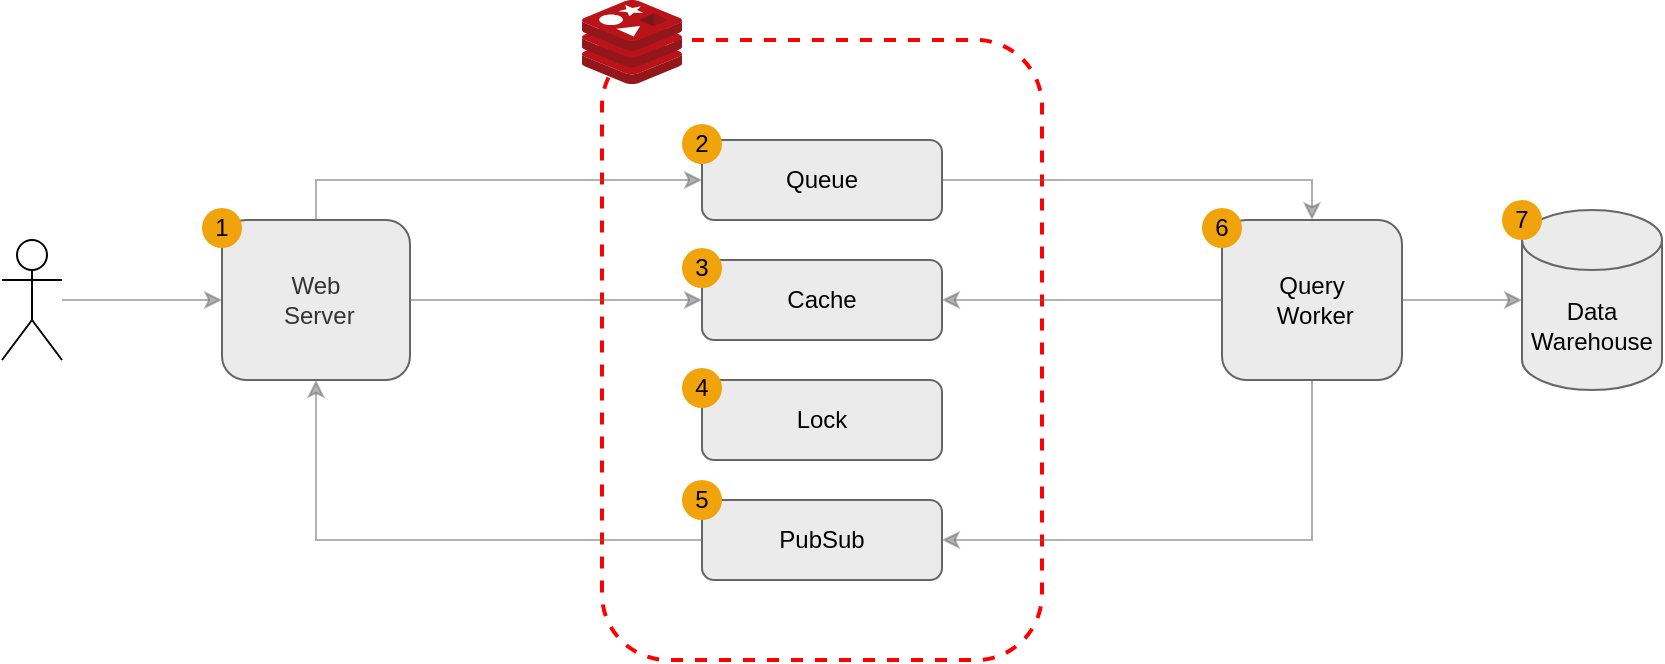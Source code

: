 <mxfile version="15.2.7" type="device"><diagram id="VaBVJspLwesvO8Dgo4SS" name="Page-1"><mxGraphModel dx="1967" dy="1308" grid="1" gridSize="10" guides="1" tooltips="1" connect="1" arrows="1" fold="1" page="1" pageScale="1" pageWidth="850" pageHeight="1100" math="0" shadow="0"><root><mxCell id="0"/><mxCell id="1" parent="0"/><mxCell id="dWqHaQXpbpZgIAh5wEt6-4" value="" style="rounded=1;whiteSpace=wrap;html=1;dashed=1;strokeWidth=2;strokeColor=#FF0000;" vertex="1" parent="1"><mxGeometry x="170" y="210" width="220" height="310" as="geometry"/></mxCell><mxCell id="dWqHaQXpbpZgIAh5wEt6-23" style="edgeStyle=elbowEdgeStyle;rounded=0;orthogonalLoop=1;jettySize=auto;html=1;exitX=1;exitY=0.5;exitDx=0;exitDy=0;strokeColor=#666666;opacity=50;" edge="1" parent="1" source="dWqHaQXpbpZgIAh5wEt6-7" target="dWqHaQXpbpZgIAh5wEt6-15"><mxGeometry relative="1" as="geometry"/></mxCell><mxCell id="dWqHaQXpbpZgIAh5wEt6-37" style="edgeStyle=elbowEdgeStyle;rounded=0;orthogonalLoop=1;jettySize=auto;elbow=vertical;html=1;exitX=0.5;exitY=0;exitDx=0;exitDy=0;entryX=0;entryY=0.5;entryDx=0;entryDy=0;strokeColor=#666666;opacity=50;" edge="1" parent="1" source="dWqHaQXpbpZgIAh5wEt6-7" target="dWqHaQXpbpZgIAh5wEt6-14"><mxGeometry relative="1" as="geometry"><Array as="points"><mxPoint x="120" y="280"/></Array></mxGeometry></mxCell><mxCell id="dWqHaQXpbpZgIAh5wEt6-7" value="Web&lt;br&gt;&amp;nbsp;Server" style="rounded=1;whiteSpace=wrap;html=1;fillColor=#EBEBEB;strokeColor=#666666;fontColor=#333333;" vertex="1" parent="1"><mxGeometry x="-20" y="300" width="94" height="80" as="geometry"/></mxCell><mxCell id="dWqHaQXpbpZgIAh5wEt6-20" style="edgeStyle=orthogonalEdgeStyle;rounded=0;orthogonalLoop=1;jettySize=auto;html=1;exitX=1;exitY=0.5;exitDx=0;exitDy=0;strokeColor=#666666;opacity=50;" edge="1" parent="1" source="dWqHaQXpbpZgIAh5wEt6-10" target="dWqHaQXpbpZgIAh5wEt6-11"><mxGeometry relative="1" as="geometry"/></mxCell><mxCell id="dWqHaQXpbpZgIAh5wEt6-26" style="edgeStyle=elbowEdgeStyle;rounded=0;orthogonalLoop=1;jettySize=auto;html=1;exitX=0;exitY=0.5;exitDx=0;exitDy=0;entryX=1;entryY=0.5;entryDx=0;entryDy=0;strokeColor=#666666;opacity=50;" edge="1" parent="1" source="dWqHaQXpbpZgIAh5wEt6-10" target="dWqHaQXpbpZgIAh5wEt6-15"><mxGeometry relative="1" as="geometry"/></mxCell><mxCell id="dWqHaQXpbpZgIAh5wEt6-36" style="edgeStyle=elbowEdgeStyle;rounded=0;orthogonalLoop=1;jettySize=auto;html=1;exitX=0.5;exitY=1;exitDx=0;exitDy=0;entryX=1;entryY=0.5;entryDx=0;entryDy=0;strokeColor=#666666;opacity=50;" edge="1" parent="1" source="dWqHaQXpbpZgIAh5wEt6-10" target="dWqHaQXpbpZgIAh5wEt6-18"><mxGeometry relative="1" as="geometry"><Array as="points"><mxPoint x="525" y="450"/><mxPoint x="450" y="410"/></Array></mxGeometry></mxCell><mxCell id="dWqHaQXpbpZgIAh5wEt6-10" value="Query&lt;br&gt;&amp;nbsp;Worker" style="rounded=1;whiteSpace=wrap;html=1;fillColor=#EBEBEB;strokeColor=#666666;" vertex="1" parent="1"><mxGeometry x="480" y="300" width="90" height="80" as="geometry"/></mxCell><mxCell id="dWqHaQXpbpZgIAh5wEt6-11" value="Data&lt;br&gt;Warehouse" style="shape=cylinder3;whiteSpace=wrap;html=1;boundedLbl=1;backgroundOutline=1;size=15;fillColor=#EBEBEB;strokeColor=#666666;" vertex="1" parent="1"><mxGeometry x="630" y="295" width="70" height="90" as="geometry"/></mxCell><mxCell id="dWqHaQXpbpZgIAh5wEt6-21" style="edgeStyle=orthogonalEdgeStyle;rounded=0;orthogonalLoop=1;jettySize=auto;html=1;strokeColor=#666666;opacity=50;" edge="1" parent="1" source="dWqHaQXpbpZgIAh5wEt6-12" target="dWqHaQXpbpZgIAh5wEt6-7"><mxGeometry relative="1" as="geometry"/></mxCell><mxCell id="dWqHaQXpbpZgIAh5wEt6-12" value="" style="shape=umlActor;verticalLabelPosition=bottom;verticalAlign=top;html=1;outlineConnect=0;" vertex="1" parent="1"><mxGeometry x="-130" y="310" width="30" height="60" as="geometry"/></mxCell><mxCell id="dWqHaQXpbpZgIAh5wEt6-25" style="edgeStyle=elbowEdgeStyle;rounded=0;orthogonalLoop=1;jettySize=auto;html=1;exitX=1;exitY=0.5;exitDx=0;exitDy=0;elbow=vertical;strokeColor=#666666;opacity=50;" edge="1" parent="1" source="dWqHaQXpbpZgIAh5wEt6-14" target="dWqHaQXpbpZgIAh5wEt6-10"><mxGeometry relative="1" as="geometry"><mxPoint x="525" y="320" as="targetPoint"/><Array as="points"><mxPoint x="430" y="280"/></Array></mxGeometry></mxCell><mxCell id="dWqHaQXpbpZgIAh5wEt6-14" value="Queue" style="rounded=1;whiteSpace=wrap;html=1;fillColor=#EBEBEB;strokeColor=#666666;" vertex="1" parent="1"><mxGeometry x="220" y="260" width="120" height="40" as="geometry"/></mxCell><mxCell id="dWqHaQXpbpZgIAh5wEt6-15" value="Cache" style="rounded=1;whiteSpace=wrap;html=1;fillColor=#EBEBEB;strokeColor=#666666;" vertex="1" parent="1"><mxGeometry x="220" y="320" width="120" height="40" as="geometry"/></mxCell><mxCell id="dWqHaQXpbpZgIAh5wEt6-16" value="Lock" style="rounded=1;whiteSpace=wrap;html=1;fillColor=#EBEBEB;strokeColor=#666666;" vertex="1" parent="1"><mxGeometry x="220" y="380" width="120" height="40" as="geometry"/></mxCell><mxCell id="dWqHaQXpbpZgIAh5wEt6-24" style="edgeStyle=elbowEdgeStyle;rounded=0;orthogonalLoop=1;jettySize=auto;html=1;exitX=0;exitY=0.5;exitDx=0;exitDy=0;elbow=vertical;strokeColor=#666666;opacity=50;" edge="1" parent="1" source="dWqHaQXpbpZgIAh5wEt6-18" target="dWqHaQXpbpZgIAh5wEt6-7"><mxGeometry relative="1" as="geometry"><Array as="points"><mxPoint x="140" y="460"/></Array></mxGeometry></mxCell><mxCell id="dWqHaQXpbpZgIAh5wEt6-18" value="PubSub" style="rounded=1;whiteSpace=wrap;html=1;fillColor=#EBEBEB;strokeColor=#666666;" vertex="1" parent="1"><mxGeometry x="220" y="440" width="120" height="40" as="geometry"/></mxCell><mxCell id="dWqHaQXpbpZgIAh5wEt6-19" value="" style="sketch=0;aspect=fixed;html=1;points=[];align=center;image;fontSize=12;image=img/lib/mscae/Cache_Redis_Product.svg;" vertex="1" parent="1"><mxGeometry x="160" y="190" width="50" height="42" as="geometry"/></mxCell><mxCell id="dWqHaQXpbpZgIAh5wEt6-28" value="1" style="ellipse;whiteSpace=wrap;html=1;aspect=fixed;strokeColor=none;strokeWidth=2;fillColor=#f0a30a;fontColor=#000000;" vertex="1" parent="1"><mxGeometry x="-30" y="294" width="20" height="20" as="geometry"/></mxCell><mxCell id="dWqHaQXpbpZgIAh5wEt6-29" value="2" style="ellipse;whiteSpace=wrap;html=1;aspect=fixed;strokeColor=none;strokeWidth=2;fillColor=#f0a30a;fontColor=#000000;" vertex="1" parent="1"><mxGeometry x="210" y="252" width="20" height="20" as="geometry"/></mxCell><mxCell id="dWqHaQXpbpZgIAh5wEt6-30" value="3" style="ellipse;whiteSpace=wrap;html=1;aspect=fixed;strokeColor=none;strokeWidth=2;fillColor=#f0a30a;fontColor=#000000;" vertex="1" parent="1"><mxGeometry x="210" y="314" width="20" height="20" as="geometry"/></mxCell><mxCell id="dWqHaQXpbpZgIAh5wEt6-31" value="4" style="ellipse;whiteSpace=wrap;html=1;aspect=fixed;strokeColor=none;strokeWidth=2;fillColor=#f0a30a;fontColor=#000000;" vertex="1" parent="1"><mxGeometry x="210" y="374" width="20" height="20" as="geometry"/></mxCell><mxCell id="dWqHaQXpbpZgIAh5wEt6-32" value="5" style="ellipse;whiteSpace=wrap;html=1;aspect=fixed;strokeColor=none;strokeWidth=2;fillColor=#f0a30a;fontColor=#000000;" vertex="1" parent="1"><mxGeometry x="210" y="430" width="20" height="20" as="geometry"/></mxCell><mxCell id="dWqHaQXpbpZgIAh5wEt6-33" value="6" style="ellipse;whiteSpace=wrap;html=1;aspect=fixed;strokeColor=none;strokeWidth=2;fillColor=#f0a30a;fontColor=#000000;" vertex="1" parent="1"><mxGeometry x="470" y="294" width="20" height="20" as="geometry"/></mxCell><mxCell id="dWqHaQXpbpZgIAh5wEt6-34" value="7" style="ellipse;whiteSpace=wrap;html=1;aspect=fixed;strokeColor=none;strokeWidth=2;fillColor=#f0a30a;fontColor=#000000;" vertex="1" parent="1"><mxGeometry x="620" y="290" width="20" height="20" as="geometry"/></mxCell></root></mxGraphModel></diagram></mxfile>